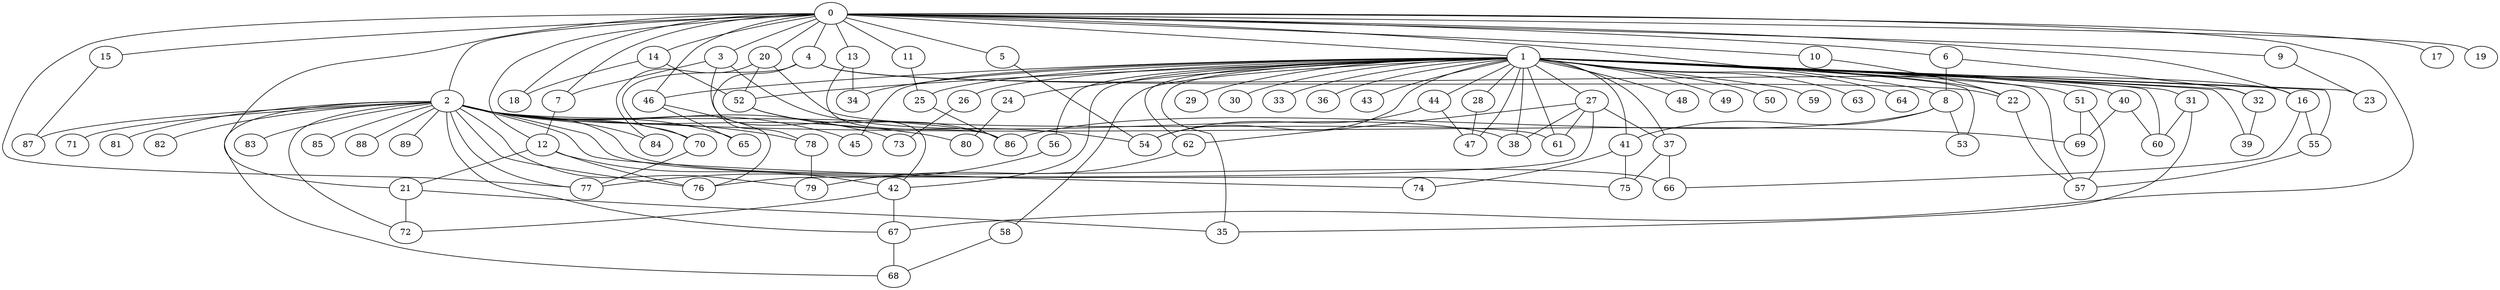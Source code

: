 
graph graphname {
    0 -- 1
0 -- 2
0 -- 3
0 -- 4
0 -- 5
0 -- 6
0 -- 7
0 -- 8
0 -- 9
0 -- 10
0 -- 11
0 -- 12
0 -- 13
0 -- 14
0 -- 15
0 -- 16
0 -- 17
0 -- 18
0 -- 19
0 -- 20
0 -- 21
0 -- 46
0 -- 77
0 -- 67
1 -- 22
1 -- 23
1 -- 24
1 -- 25
1 -- 26
1 -- 27
1 -- 28
1 -- 29
1 -- 30
1 -- 31
1 -- 32
1 -- 33
1 -- 34
1 -- 35
1 -- 36
1 -- 37
1 -- 38
1 -- 39
1 -- 40
1 -- 41
1 -- 42
1 -- 43
1 -- 44
1 -- 45
1 -- 46
1 -- 47
1 -- 48
1 -- 49
1 -- 50
1 -- 51
1 -- 52
1 -- 53
1 -- 54
1 -- 55
1 -- 56
1 -- 57
1 -- 58
1 -- 59
1 -- 60
1 -- 61
1 -- 62
1 -- 63
1 -- 64
2 -- 65
2 -- 66
2 -- 67
2 -- 68
2 -- 69
2 -- 70
2 -- 71
2 -- 72
2 -- 73
2 -- 74
2 -- 75
2 -- 76
2 -- 77
2 -- 78
2 -- 79
2 -- 80
2 -- 81
2 -- 82
2 -- 83
2 -- 84
2 -- 85
2 -- 86
2 -- 87
2 -- 88
2 -- 89
2 -- 45
3 -- 42
3 -- 38
3 -- 7
4 -- 78
4 -- 70
4 -- 16
4 -- 22
5 -- 54
6 -- 32
6 -- 8
7 -- 12
8 -- 41
8 -- 86
8 -- 53
9 -- 23
10 -- 22
11 -- 25
12 -- 21
12 -- 76
12 -- 42
13 -- 34
13 -- 86
14 -- 52
14 -- 18
15 -- 87
16 -- 55
16 -- 66
20 -- 52
20 -- 84
20 -- 61
21 -- 35
21 -- 72
22 -- 57
24 -- 80
25 -- 86
26 -- 73
27 -- 76
27 -- 37
27 -- 61
27 -- 62
27 -- 38
28 -- 47
31 -- 60
31 -- 35
32 -- 39
37 -- 75
37 -- 66
40 -- 60
40 -- 69
41 -- 75
41 -- 74
42 -- 72
42 -- 67
44 -- 54
44 -- 47
46 -- 76
46 -- 65
51 -- 57
51 -- 69
52 -- 54
52 -- 86
55 -- 57
56 -- 77
58 -- 68
62 -- 79
67 -- 68
70 -- 77
78 -- 79

}
